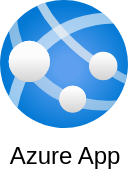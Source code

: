 <mxfile version="20.0.1" type="github">
  <diagram id="fZ_pBiuE6223mCVisixo" name="Page-1">
    <mxGraphModel dx="1422" dy="772" grid="1" gridSize="10" guides="1" tooltips="1" connect="1" arrows="1" fold="1" page="1" pageScale="1" pageWidth="850" pageHeight="1100" math="0" shadow="0">
      <root>
        <mxCell id="0" />
        <mxCell id="1" parent="0" />
        <mxCell id="HCLdpZWCrVBxrM5sE2E0-1" value="Azure App" style="aspect=fixed;html=1;points=[];align=center;image;fontSize=12;image=img/lib/azure2/compute/App_Services.svg;" vertex="1" parent="1">
          <mxGeometry x="460" y="60" width="64" height="64" as="geometry" />
        </mxCell>
      </root>
    </mxGraphModel>
  </diagram>
</mxfile>
